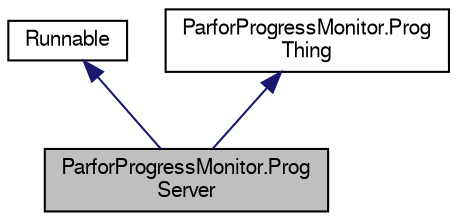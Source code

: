 digraph "ParforProgressMonitor.ProgServer"
{
 // LATEX_PDF_SIZE
  edge [fontname="FreeSans",fontsize="10",labelfontname="FreeSans",labelfontsize="10"];
  node [fontname="FreeSans",fontsize="10",shape=record];
  Node0 [label="ParforProgressMonitor.Prog\lServer",height=0.2,width=0.4,color="black", fillcolor="grey75", style="filled", fontcolor="black",tooltip="The client-side object which pops up a window with a JProgressBar."];
  Node1 -> Node0 [dir="back",color="midnightblue",fontsize="10",style="solid",fontname="FreeSans"];
  Node1 [label="Runnable",height=0.2,width=0.4,color="black", fillcolor="white", style="filled",URL="$class_runnable.html",tooltip=" "];
  Node2 -> Node0 [dir="back",color="midnightblue",fontsize="10",style="solid",fontname="FreeSans"];
  Node2 [label="ParforProgressMonitor.Prog\lThing",height=0.2,width=0.4,color="black", fillcolor="white", style="filled",URL="$interface_parfor_progress_monitor_1_1_prog_thing.html",tooltip="Common interface exposed by both objects."];
}
